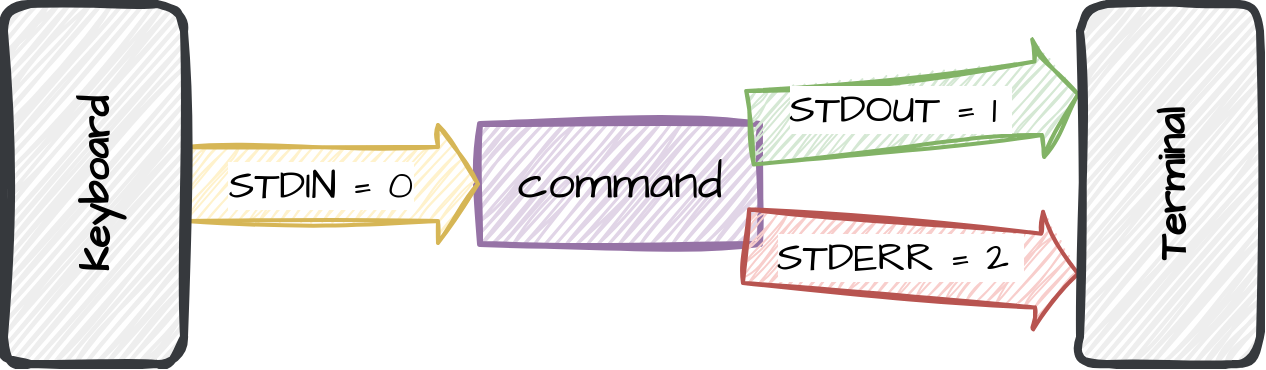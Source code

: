 <mxfile version="22.0.2" type="device" pages="2">
  <diagram name="single" id="LBudS3P7-qHyuTdaxWvb">
    <mxGraphModel dx="561" dy="411" grid="1" gridSize="10" guides="1" tooltips="1" connect="1" arrows="1" fold="1" page="1" pageScale="1" pageWidth="1654" pageHeight="1169" math="0" shadow="0">
      <root>
        <mxCell id="0" />
        <mxCell id="1" parent="0" />
        <mxCell id="ONZZFVoFo9jyMSW_7E_Q-1" value="command" style="rounded=0;whiteSpace=wrap;html=1;sketch=1;hachureGap=4;jiggle=2;curveFitting=1;fontFamily=Architects Daughter;fontSource=https%3A%2F%2Ffonts.googleapis.com%2Fcss%3Ffamily%3DArchitects%2BDaughter;fontSize=24;fillColor=#e1d5e7;strokeColor=#9673a6;strokeWidth=3;" vertex="1" parent="1">
          <mxGeometry x="460" y="320" width="140" height="60" as="geometry" />
        </mxCell>
        <mxCell id="ONZZFVoFo9jyMSW_7E_Q-2" value="" style="shape=flexArrow;endArrow=classic;html=1;rounded=0;sketch=1;hachureGap=4;jiggle=2;curveFitting=1;fontFamily=Architects Daughter;fontSource=https%3A%2F%2Ffonts.googleapis.com%2Fcss%3Ffamily%3DArchitects%2BDaughter;fontSize=16;entryX=0;entryY=0.5;entryDx=0;entryDy=0;width=36;fillColor=#fff2cc;strokeColor=#d6b656;strokeWidth=2;exitX=1;exitY=0.5;exitDx=0;exitDy=0;" edge="1" parent="1" source="ONZZFVoFo9jyMSW_7E_Q-11" target="ONZZFVoFo9jyMSW_7E_Q-1">
          <mxGeometry width="50" height="50" relative="1" as="geometry">
            <mxPoint x="300" y="350" as="sourcePoint" />
            <mxPoint x="360" y="360" as="targetPoint" />
          </mxGeometry>
        </mxCell>
        <mxCell id="ONZZFVoFo9jyMSW_7E_Q-6" value="STDIN = 0" style="edgeLabel;html=1;align=center;verticalAlign=middle;resizable=0;points=[];fontSize=20;fontFamily=Architects Daughter;" vertex="1" connectable="0" parent="ONZZFVoFo9jyMSW_7E_Q-2">
          <mxGeometry x="-0.6" y="4" relative="1" as="geometry">
            <mxPoint x="38" y="4" as="offset" />
          </mxGeometry>
        </mxCell>
        <mxCell id="ONZZFVoFo9jyMSW_7E_Q-7" value="" style="shape=flexArrow;endArrow=classic;html=1;rounded=0;sketch=1;hachureGap=4;jiggle=2;curveFitting=1;fontFamily=Architects Daughter;fontSource=https%3A%2F%2Ffonts.googleapis.com%2Fcss%3Ffamily%3DArchitects%2BDaughter;fontSize=16;entryX=0;entryY=0.25;entryDx=0;entryDy=0;width=36;fillColor=#d5e8d4;strokeColor=#82b366;strokeWidth=2;exitX=0.957;exitY=0.033;exitDx=0;exitDy=0;exitPerimeter=0;" edge="1" parent="1" source="ONZZFVoFo9jyMSW_7E_Q-1" target="ONZZFVoFo9jyMSW_7E_Q-12">
          <mxGeometry width="50" height="50" relative="1" as="geometry">
            <mxPoint x="600" y="310" as="sourcePoint" />
            <mxPoint x="760" y="310" as="targetPoint" />
          </mxGeometry>
        </mxCell>
        <mxCell id="ONZZFVoFo9jyMSW_7E_Q-8" value="STDOUT = 1&amp;nbsp;" style="edgeLabel;html=1;align=center;verticalAlign=middle;resizable=0;points=[];fontSize=20;fontFamily=Architects Daughter;" vertex="1" connectable="0" parent="ONZZFVoFo9jyMSW_7E_Q-7">
          <mxGeometry x="-0.6" y="4" relative="1" as="geometry">
            <mxPoint x="43" y="-3" as="offset" />
          </mxGeometry>
        </mxCell>
        <mxCell id="ONZZFVoFo9jyMSW_7E_Q-9" value="" style="shape=flexArrow;endArrow=classic;html=1;rounded=0;sketch=1;hachureGap=4;jiggle=2;curveFitting=1;fontFamily=Architects Daughter;fontSource=https%3A%2F%2Ffonts.googleapis.com%2Fcss%3Ffamily%3DArchitects%2BDaughter;fontSize=16;entryX=0;entryY=0.75;entryDx=0;entryDy=0;width=36;fillColor=#f8cecc;strokeColor=#b85450;strokeWidth=2;exitX=0.943;exitY=1.017;exitDx=0;exitDy=0;exitPerimeter=0;" edge="1" parent="1" source="ONZZFVoFo9jyMSW_7E_Q-1" target="ONZZFVoFo9jyMSW_7E_Q-12">
          <mxGeometry width="50" height="50" relative="1" as="geometry">
            <mxPoint x="600" y="390" as="sourcePoint" />
            <mxPoint x="760" y="390" as="targetPoint" />
          </mxGeometry>
        </mxCell>
        <mxCell id="ONZZFVoFo9jyMSW_7E_Q-10" value="STDERR = 2&amp;nbsp;" style="edgeLabel;html=1;align=center;verticalAlign=middle;resizable=0;points=[];fontSize=20;fontFamily=Architects Daughter;" vertex="1" connectable="0" parent="ONZZFVoFo9jyMSW_7E_Q-9">
          <mxGeometry x="-0.6" y="4" relative="1" as="geometry">
            <mxPoint x="44" y="6" as="offset" />
          </mxGeometry>
        </mxCell>
        <mxCell id="ONZZFVoFo9jyMSW_7E_Q-11" value="Keyboard" style="rounded=1;whiteSpace=wrap;html=1;sketch=1;hachureGap=4;jiggle=2;curveFitting=1;fontFamily=Architects Daughter;fontSource=https%3A%2F%2Ffonts.googleapis.com%2Fcss%3Ffamily%3DArchitects%2BDaughter;fontSize=20;fillColor=#eeeeee;strokeColor=#36393d;strokeWidth=4;horizontal=0;fontStyle=1" vertex="1" parent="1">
          <mxGeometry x="222" y="260" width="90" height="180" as="geometry" />
        </mxCell>
        <mxCell id="ONZZFVoFo9jyMSW_7E_Q-12" value="Terminal" style="rounded=1;whiteSpace=wrap;html=1;sketch=1;hachureGap=4;jiggle=2;curveFitting=1;fontFamily=Architects Daughter;fontSource=https%3A%2F%2Ffonts.googleapis.com%2Fcss%3Ffamily%3DArchitects%2BDaughter;fontSize=20;fillColor=#eeeeee;strokeColor=#36393d;strokeWidth=4;horizontal=0;fontStyle=1" vertex="1" parent="1">
          <mxGeometry x="760" y="260" width="90" height="180" as="geometry" />
        </mxCell>
      </root>
    </mxGraphModel>
  </diagram>
  <diagram id="jw7DX0riVCdLdon5NxAg" name="chain">
    <mxGraphModel dx="715" dy="524" grid="1" gridSize="10" guides="1" tooltips="1" connect="1" arrows="1" fold="1" page="1" pageScale="1" pageWidth="1654" pageHeight="1169" math="0" shadow="0">
      <root>
        <mxCell id="0" />
        <mxCell id="1" parent="0" />
        <mxCell id="s5l5lqTYEyYf7z4AzVtE-1" value="cmdA" style="rounded=0;whiteSpace=wrap;html=1;sketch=1;hachureGap=4;jiggle=2;curveFitting=1;fontFamily=Architects Daughter;fontSource=https%3A%2F%2Ffonts.googleapis.com%2Fcss%3Ffamily%3DArchitects%2BDaughter;fontSize=24;fillColor=#e1d5e7;strokeColor=#9673a6;strokeWidth=3;" vertex="1" parent="1">
          <mxGeometry x="410" y="320" width="140" height="60" as="geometry" />
        </mxCell>
        <mxCell id="s5l5lqTYEyYf7z4AzVtE-2" value="" style="shape=flexArrow;endArrow=classic;html=1;rounded=0;sketch=1;hachureGap=4;jiggle=2;curveFitting=1;fontFamily=Architects Daughter;fontSource=https%3A%2F%2Ffonts.googleapis.com%2Fcss%3Ffamily%3DArchitects%2BDaughter;fontSize=16;entryX=0;entryY=0.5;entryDx=0;entryDy=0;width=36;fillColor=#fff2cc;strokeColor=#d6b656;strokeWidth=2;exitX=1;exitY=0.5;exitDx=0;exitDy=0;" edge="1" parent="1" source="s5l5lqTYEyYf7z4AzVtE-8" target="s5l5lqTYEyYf7z4AzVtE-1">
          <mxGeometry width="50" height="50" relative="1" as="geometry">
            <mxPoint x="300" y="350" as="sourcePoint" />
            <mxPoint x="360" y="360" as="targetPoint" />
          </mxGeometry>
        </mxCell>
        <mxCell id="s5l5lqTYEyYf7z4AzVtE-3" value="STDIN" style="edgeLabel;html=1;align=center;verticalAlign=middle;resizable=0;points=[];fontSize=20;fontFamily=Architects Daughter;" vertex="1" connectable="0" parent="s5l5lqTYEyYf7z4AzVtE-2">
          <mxGeometry x="-0.6" y="4" relative="1" as="geometry">
            <mxPoint x="22" y="4" as="offset" />
          </mxGeometry>
        </mxCell>
        <mxCell id="s5l5lqTYEyYf7z4AzVtE-4" value="" style="shape=flexArrow;endArrow=classic;html=1;rounded=0;sketch=1;hachureGap=4;jiggle=2;curveFitting=1;fontFamily=Architects Daughter;fontSource=https%3A%2F%2Ffonts.googleapis.com%2Fcss%3Ffamily%3DArchitects%2BDaughter;fontSize=16;width=36;fillColor=#d5e8d4;strokeColor=#82b366;strokeWidth=2;" edge="1" parent="1" source="s5l5lqTYEyYf7z4AzVtE-1">
          <mxGeometry width="50" height="50" relative="1" as="geometry">
            <mxPoint x="610" y="310" as="sourcePoint" />
            <mxPoint x="640" y="350" as="targetPoint" />
          </mxGeometry>
        </mxCell>
        <mxCell id="s5l5lqTYEyYf7z4AzVtE-5" value="STDOUT" style="edgeLabel;html=1;align=center;verticalAlign=middle;resizable=0;points=[];fontSize=20;fontFamily=Architects Daughter;" vertex="1" connectable="0" parent="s5l5lqTYEyYf7z4AzVtE-4">
          <mxGeometry x="-0.6" y="4" relative="1" as="geometry">
            <mxPoint x="22" y="4" as="offset" />
          </mxGeometry>
        </mxCell>
        <mxCell id="s5l5lqTYEyYf7z4AzVtE-6" value="" style="shape=flexArrow;endArrow=classic;html=1;rounded=0;sketch=1;hachureGap=4;jiggle=2;curveFitting=1;fontFamily=Architects Daughter;fontSource=https%3A%2F%2Ffonts.googleapis.com%2Fcss%3Ffamily%3DArchitects%2BDaughter;fontSize=16;width=36;fillColor=#f8cecc;strokeColor=#b85450;strokeWidth=2;exitX=0.93;exitY=1.075;exitDx=0;exitDy=0;exitPerimeter=0;" edge="1" parent="1" source="s5l5lqTYEyYf7z4AzVtE-1">
          <mxGeometry width="50" height="50" relative="1" as="geometry">
            <mxPoint x="600" y="390" as="sourcePoint" />
            <mxPoint x="810" y="500" as="targetPoint" />
            <Array as="points">
              <mxPoint x="570" y="500" />
            </Array>
          </mxGeometry>
        </mxCell>
        <mxCell id="s5l5lqTYEyYf7z4AzVtE-7" value="STDERR" style="edgeLabel;html=1;align=center;verticalAlign=middle;resizable=0;points=[];fontSize=20;fontFamily=Architects Daughter;" vertex="1" connectable="0" parent="s5l5lqTYEyYf7z4AzVtE-6">
          <mxGeometry x="-0.6" y="4" relative="1" as="geometry">
            <mxPoint x="108" y="47" as="offset" />
          </mxGeometry>
        </mxCell>
        <mxCell id="s5l5lqTYEyYf7z4AzVtE-8" value="Keyboard" style="rounded=1;whiteSpace=wrap;html=1;sketch=1;hachureGap=4;jiggle=2;curveFitting=1;fontFamily=Architects Daughter;fontSource=https%3A%2F%2Ffonts.googleapis.com%2Fcss%3Ffamily%3DArchitects%2BDaughter;fontSize=20;fillColor=#eeeeee;strokeColor=#36393d;strokeWidth=4;horizontal=0;fontStyle=1" vertex="1" parent="1">
          <mxGeometry x="220" y="260" width="90" height="180" as="geometry" />
        </mxCell>
        <mxCell id="s5l5lqTYEyYf7z4AzVtE-9" value="Terminal" style="rounded=1;whiteSpace=wrap;html=1;sketch=1;hachureGap=4;jiggle=2;curveFitting=1;fontFamily=Architects Daughter;fontSource=https%3A%2F%2Ffonts.googleapis.com%2Fcss%3Ffamily%3DArchitects%2BDaughter;fontSize=20;fillColor=#eeeeee;strokeColor=#36393d;strokeWidth=4;horizontal=0;fontStyle=1" vertex="1" parent="1">
          <mxGeometry x="1020" y="250" width="90" height="330" as="geometry" />
        </mxCell>
        <mxCell id="s5l5lqTYEyYf7z4AzVtE-10" value="cmdB" style="rounded=0;whiteSpace=wrap;html=1;sketch=1;hachureGap=4;jiggle=2;curveFitting=1;fontFamily=Architects Daughter;fontSource=https%3A%2F%2Ffonts.googleapis.com%2Fcss%3Ffamily%3DArchitects%2BDaughter;fontSize=24;fillColor=#e1d5e7;strokeColor=#9673a6;strokeWidth=3;" vertex="1" parent="1">
          <mxGeometry x="740" y="320" width="140" height="60" as="geometry" />
        </mxCell>
        <mxCell id="s5l5lqTYEyYf7z4AzVtE-11" value="" style="shape=flexArrow;endArrow=classic;html=1;rounded=0;sketch=1;hachureGap=4;jiggle=2;curveFitting=1;fontFamily=Architects Daughter;fontSource=https%3A%2F%2Ffonts.googleapis.com%2Fcss%3Ffamily%3DArchitects%2BDaughter;fontSize=16;width=36;fillColor=#d5e8d4;strokeColor=#82b366;strokeWidth=2;entryX=-0.056;entryY=0.3;entryDx=0;entryDy=0;entryPerimeter=0;" edge="1" parent="1" source="s5l5lqTYEyYf7z4AzVtE-10" target="s5l5lqTYEyYf7z4AzVtE-9">
          <mxGeometry width="50" height="50" relative="1" as="geometry">
            <mxPoint x="890" y="450" as="sourcePoint" />
            <mxPoint x="750" y="360" as="targetPoint" />
          </mxGeometry>
        </mxCell>
        <mxCell id="s5l5lqTYEyYf7z4AzVtE-12" value="STDOUT" style="edgeLabel;html=1;align=center;verticalAlign=middle;resizable=0;points=[];fontSize=20;fontFamily=Architects Daughter;" vertex="1" connectable="0" parent="s5l5lqTYEyYf7z4AzVtE-11">
          <mxGeometry x="-0.6" y="4" relative="1" as="geometry">
            <mxPoint x="38" y="4" as="offset" />
          </mxGeometry>
        </mxCell>
        <mxCell id="s5l5lqTYEyYf7z4AzVtE-13" value="" style="shape=flexArrow;endArrow=classic;html=1;rounded=0;sketch=1;hachureGap=4;jiggle=2;curveFitting=1;fontFamily=Architects Daughter;fontSource=https%3A%2F%2Ffonts.googleapis.com%2Fcss%3Ffamily%3DArchitects%2BDaughter;fontSize=16;width=36;fillColor=#f8cecc;strokeColor=#b85450;strokeWidth=2;entryX=0;entryY=0.75;entryDx=0;entryDy=0;" edge="1" parent="1" source="s5l5lqTYEyYf7z4AzVtE-10" target="s5l5lqTYEyYf7z4AzVtE-9">
          <mxGeometry width="50" height="50" relative="1" as="geometry">
            <mxPoint x="840" y="400" as="sourcePoint" />
            <mxPoint x="968" y="559" as="targetPoint" />
            <Array as="points">
              <mxPoint x="830" y="500" />
            </Array>
          </mxGeometry>
        </mxCell>
        <mxCell id="s5l5lqTYEyYf7z4AzVtE-14" value="STDERR" style="edgeLabel;html=1;align=center;verticalAlign=middle;resizable=0;points=[];fontSize=20;fontFamily=Architects Daughter;" vertex="1" connectable="0" parent="s5l5lqTYEyYf7z4AzVtE-13">
          <mxGeometry x="-0.6" y="4" relative="1" as="geometry">
            <mxPoint x="84" y="59" as="offset" />
          </mxGeometry>
        </mxCell>
        <mxCell id="s5l5lqTYEyYf7z4AzVtE-15" value="" style="shape=flexArrow;endArrow=classic;html=1;rounded=0;sketch=1;hachureGap=4;jiggle=2;curveFitting=1;fontFamily=Architects Daughter;fontSource=https%3A%2F%2Ffonts.googleapis.com%2Fcss%3Ffamily%3DArchitects%2BDaughter;fontSize=16;width=36;fillColor=#fff2cc;strokeColor=#d6b656;strokeWidth=2;" edge="1" parent="1">
          <mxGeometry width="50" height="50" relative="1" as="geometry">
            <mxPoint x="640" y="350" as="sourcePoint" />
            <mxPoint x="740" y="349.5" as="targetPoint" />
          </mxGeometry>
        </mxCell>
        <mxCell id="s5l5lqTYEyYf7z4AzVtE-16" value="STDIN" style="edgeLabel;html=1;align=center;verticalAlign=middle;resizable=0;points=[];fontSize=20;fontFamily=Architects Daughter;" vertex="1" connectable="0" parent="s5l5lqTYEyYf7z4AzVtE-15">
          <mxGeometry x="-0.6" y="4" relative="1" as="geometry">
            <mxPoint x="28" y="4" as="offset" />
          </mxGeometry>
        </mxCell>
      </root>
    </mxGraphModel>
  </diagram>
</mxfile>
